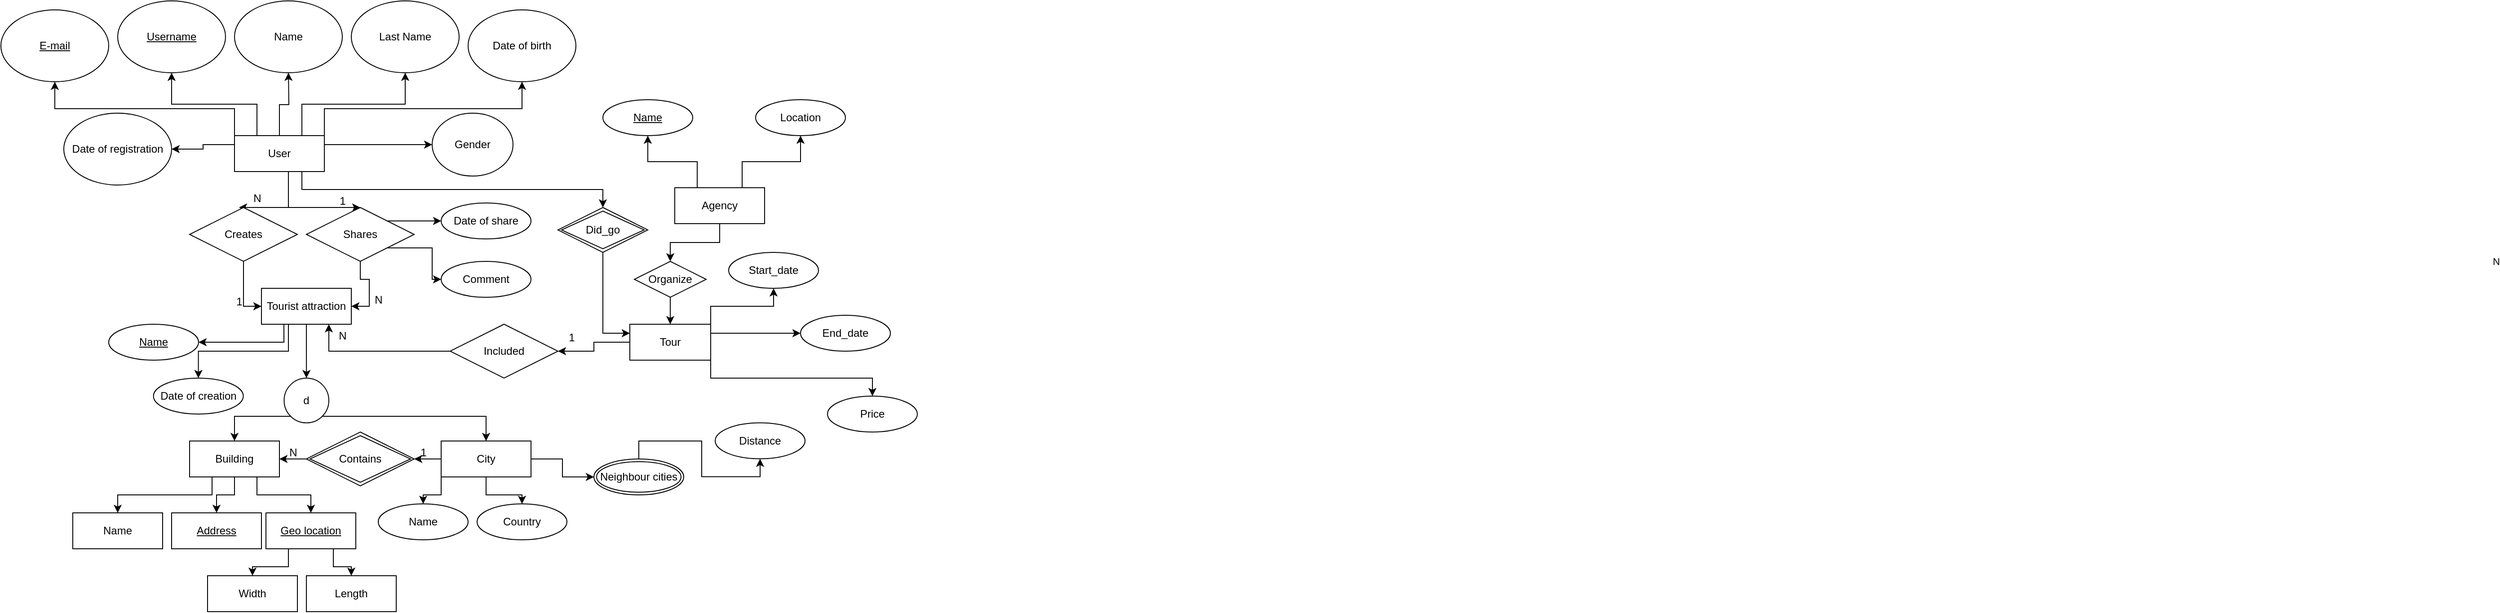 <mxfile version="24.8.0">
  <diagram name="Page-1" id="K_I1f7DZ0i3DloxSLsOf">
    <mxGraphModel dx="1140" dy="677" grid="1" gridSize="10" guides="1" tooltips="1" connect="1" arrows="0" fold="1" page="1" pageScale="1" pageWidth="850" pageHeight="1100" math="0" shadow="0">
      <root>
        <mxCell id="0" />
        <mxCell id="1" parent="0" />
        <mxCell id="lSKdgI26HwF8YOr5Jo2f-4" value="" style="edgeStyle=orthogonalEdgeStyle;rounded=0;orthogonalLoop=1;jettySize=auto;html=1;" edge="1" parent="1" source="lSKdgI26HwF8YOr5Jo2f-2">
          <mxGeometry relative="1" as="geometry">
            <mxPoint x="420" y="220" as="targetPoint" />
          </mxGeometry>
        </mxCell>
        <mxCell id="lSKdgI26HwF8YOr5Jo2f-6" style="edgeStyle=orthogonalEdgeStyle;rounded=0;orthogonalLoop=1;jettySize=auto;html=1;exitX=0.75;exitY=0;exitDx=0;exitDy=0;" edge="1" parent="1" source="lSKdgI26HwF8YOr5Jo2f-2" target="lSKdgI26HwF8YOr5Jo2f-7">
          <mxGeometry relative="1" as="geometry">
            <mxPoint x="520" y="210" as="targetPoint" />
          </mxGeometry>
        </mxCell>
        <mxCell id="lSKdgI26HwF8YOr5Jo2f-8" style="edgeStyle=orthogonalEdgeStyle;rounded=0;orthogonalLoop=1;jettySize=auto;html=1;exitX=0.25;exitY=0;exitDx=0;exitDy=0;" edge="1" parent="1" source="lSKdgI26HwF8YOr5Jo2f-2" target="lSKdgI26HwF8YOr5Jo2f-9">
          <mxGeometry relative="1" as="geometry">
            <mxPoint x="320" y="220" as="targetPoint" />
          </mxGeometry>
        </mxCell>
        <mxCell id="lSKdgI26HwF8YOr5Jo2f-10" style="edgeStyle=orthogonalEdgeStyle;rounded=0;orthogonalLoop=1;jettySize=auto;html=1;exitX=0;exitY=0;exitDx=0;exitDy=0;" edge="1" parent="1" source="lSKdgI26HwF8YOr5Jo2f-2" target="lSKdgI26HwF8YOr5Jo2f-11">
          <mxGeometry relative="1" as="geometry">
            <mxPoint x="170" y="240" as="targetPoint" />
          </mxGeometry>
        </mxCell>
        <mxCell id="lSKdgI26HwF8YOr5Jo2f-12" style="edgeStyle=orthogonalEdgeStyle;rounded=0;orthogonalLoop=1;jettySize=auto;html=1;exitX=1;exitY=0;exitDx=0;exitDy=0;" edge="1" parent="1" source="lSKdgI26HwF8YOr5Jo2f-2" target="lSKdgI26HwF8YOr5Jo2f-13">
          <mxGeometry relative="1" as="geometry">
            <mxPoint x="650" y="230" as="targetPoint" />
          </mxGeometry>
        </mxCell>
        <mxCell id="lSKdgI26HwF8YOr5Jo2f-15" style="edgeStyle=orthogonalEdgeStyle;rounded=0;orthogonalLoop=1;jettySize=auto;html=1;exitX=0;exitY=0.25;exitDx=0;exitDy=0;" edge="1" parent="1" source="lSKdgI26HwF8YOr5Jo2f-2" target="lSKdgI26HwF8YOr5Jo2f-16">
          <mxGeometry relative="1" as="geometry">
            <mxPoint x="270" y="305" as="targetPoint" />
          </mxGeometry>
        </mxCell>
        <mxCell id="lSKdgI26HwF8YOr5Jo2f-17" style="edgeStyle=orthogonalEdgeStyle;rounded=0;orthogonalLoop=1;jettySize=auto;html=1;exitX=1;exitY=0.25;exitDx=0;exitDy=0;" edge="1" parent="1" source="lSKdgI26HwF8YOr5Jo2f-2" target="lSKdgI26HwF8YOr5Jo2f-18">
          <mxGeometry relative="1" as="geometry">
            <mxPoint x="560" y="305" as="targetPoint" />
          </mxGeometry>
        </mxCell>
        <mxCell id="lSKdgI26HwF8YOr5Jo2f-19" value="N" style="edgeStyle=orthogonalEdgeStyle;rounded=0;orthogonalLoop=1;jettySize=auto;html=1;exitX=0.5;exitY=1;exitDx=0;exitDy=0;entryX=0.5;entryY=0;entryDx=0;entryDy=0;" edge="1" parent="1" source="lSKdgI26HwF8YOr5Jo2f-2">
          <mxGeometry x="0.972" y="-10" relative="1" as="geometry">
            <mxPoint x="365" y="370" as="targetPoint" />
            <Array as="points">
              <mxPoint x="420" y="370" />
            </Array>
            <mxPoint x="2510" y="70" as="offset" />
          </mxGeometry>
        </mxCell>
        <mxCell id="lSKdgI26HwF8YOr5Jo2f-26" style="edgeStyle=orthogonalEdgeStyle;rounded=0;orthogonalLoop=1;jettySize=auto;html=1;exitX=0.5;exitY=1;exitDx=0;exitDy=0;entryX=0.5;entryY=0;entryDx=0;entryDy=0;" edge="1" parent="1" source="lSKdgI26HwF8YOr5Jo2f-2" target="lSKdgI26HwF8YOr5Jo2f-27">
          <mxGeometry relative="1" as="geometry">
            <mxPoint x="480" y="370" as="targetPoint" />
            <Array as="points">
              <mxPoint x="420" y="370" />
            </Array>
          </mxGeometry>
        </mxCell>
        <mxCell id="lSKdgI26HwF8YOr5Jo2f-106" style="edgeStyle=orthogonalEdgeStyle;rounded=0;orthogonalLoop=1;jettySize=auto;html=1;exitX=0.75;exitY=1;exitDx=0;exitDy=0;" edge="1" parent="1" source="lSKdgI26HwF8YOr5Jo2f-2" target="lSKdgI26HwF8YOr5Jo2f-107">
          <mxGeometry relative="1" as="geometry">
            <mxPoint x="740" y="370" as="targetPoint" />
          </mxGeometry>
        </mxCell>
        <mxCell id="lSKdgI26HwF8YOr5Jo2f-2" value="User" style="rounded=0;whiteSpace=wrap;html=1;" vertex="1" parent="1">
          <mxGeometry x="360" y="290" width="100" height="40" as="geometry" />
        </mxCell>
        <mxCell id="lSKdgI26HwF8YOr5Jo2f-5" value="Name" style="ellipse;whiteSpace=wrap;html=1;" vertex="1" parent="1">
          <mxGeometry x="360" y="140" width="120" height="80" as="geometry" />
        </mxCell>
        <mxCell id="lSKdgI26HwF8YOr5Jo2f-7" value="Last Name" style="ellipse;whiteSpace=wrap;html=1;" vertex="1" parent="1">
          <mxGeometry x="490" y="140" width="120" height="80" as="geometry" />
        </mxCell>
        <mxCell id="lSKdgI26HwF8YOr5Jo2f-9" value="&lt;u&gt;Username&lt;/u&gt;" style="ellipse;whiteSpace=wrap;html=1;" vertex="1" parent="1">
          <mxGeometry x="230" y="140" width="120" height="80" as="geometry" />
        </mxCell>
        <mxCell id="lSKdgI26HwF8YOr5Jo2f-11" value="&lt;u&gt;E-mail&lt;/u&gt;" style="ellipse;whiteSpace=wrap;html=1;" vertex="1" parent="1">
          <mxGeometry x="100" y="150" width="120" height="80" as="geometry" />
        </mxCell>
        <mxCell id="lSKdgI26HwF8YOr5Jo2f-13" value="Date of birth" style="ellipse;whiteSpace=wrap;html=1;" vertex="1" parent="1">
          <mxGeometry x="620" y="150" width="120" height="80" as="geometry" />
        </mxCell>
        <mxCell id="lSKdgI26HwF8YOr5Jo2f-16" value="Date of registration" style="ellipse;whiteSpace=wrap;html=1;" vertex="1" parent="1">
          <mxGeometry x="170" y="265" width="120" height="80" as="geometry" />
        </mxCell>
        <mxCell id="lSKdgI26HwF8YOr5Jo2f-18" value="Gender" style="ellipse;whiteSpace=wrap;html=1;" vertex="1" parent="1">
          <mxGeometry x="580" y="265" width="90" height="70" as="geometry" />
        </mxCell>
        <mxCell id="lSKdgI26HwF8YOr5Jo2f-40" style="edgeStyle=orthogonalEdgeStyle;rounded=0;orthogonalLoop=1;jettySize=auto;html=1;exitX=0.25;exitY=1;exitDx=0;exitDy=0;" edge="1" parent="1" source="lSKdgI26HwF8YOr5Jo2f-22" target="lSKdgI26HwF8YOr5Jo2f-41">
          <mxGeometry relative="1" as="geometry">
            <mxPoint x="415" y="530" as="targetPoint" />
            <Array as="points">
              <mxPoint x="415" y="520" />
              <mxPoint x="360" y="520" />
            </Array>
          </mxGeometry>
        </mxCell>
        <mxCell id="lSKdgI26HwF8YOr5Jo2f-42" style="edgeStyle=orthogonalEdgeStyle;rounded=0;orthogonalLoop=1;jettySize=auto;html=1;exitX=0.75;exitY=1;exitDx=0;exitDy=0;entryX=0.5;entryY=0;entryDx=0;entryDy=0;" edge="1" parent="1" source="lSKdgI26HwF8YOr5Jo2f-22" target="lSKdgI26HwF8YOr5Jo2f-43">
          <mxGeometry relative="1" as="geometry">
            <mxPoint x="465.4" y="520" as="targetPoint" />
            <Array as="points">
              <mxPoint x="420" y="500" />
              <mxPoint x="420" y="530" />
              <mxPoint x="320" y="530" />
            </Array>
          </mxGeometry>
        </mxCell>
        <mxCell id="lSKdgI26HwF8YOr5Jo2f-44" style="edgeStyle=orthogonalEdgeStyle;rounded=0;orthogonalLoop=1;jettySize=auto;html=1;exitX=0.5;exitY=1;exitDx=0;exitDy=0;" edge="1" parent="1" source="lSKdgI26HwF8YOr5Jo2f-22" target="lSKdgI26HwF8YOr5Jo2f-45">
          <mxGeometry relative="1" as="geometry">
            <mxPoint x="439.8" y="600" as="targetPoint" />
          </mxGeometry>
        </mxCell>
        <mxCell id="lSKdgI26HwF8YOr5Jo2f-22" value="Tourist attraction" style="whiteSpace=wrap;html=1;align=center;" vertex="1" parent="1">
          <mxGeometry x="390.0" y="460" width="100" height="40" as="geometry" />
        </mxCell>
        <mxCell id="lSKdgI26HwF8YOr5Jo2f-23" value="N" style="text;html=1;align=center;verticalAlign=middle;resizable=0;points=[];autosize=1;strokeColor=none;fillColor=none;" vertex="1" parent="1">
          <mxGeometry x="369.8" y="345" width="30" height="30" as="geometry" />
        </mxCell>
        <mxCell id="lSKdgI26HwF8YOr5Jo2f-32" style="edgeStyle=orthogonalEdgeStyle;rounded=0;orthogonalLoop=1;jettySize=auto;html=1;exitX=0.5;exitY=1;exitDx=0;exitDy=0;entryX=1;entryY=0.5;entryDx=0;entryDy=0;" edge="1" parent="1" source="lSKdgI26HwF8YOr5Jo2f-27" target="lSKdgI26HwF8YOr5Jo2f-22">
          <mxGeometry relative="1" as="geometry" />
        </mxCell>
        <mxCell id="lSKdgI26HwF8YOr5Jo2f-36" style="edgeStyle=orthogonalEdgeStyle;rounded=0;orthogonalLoop=1;jettySize=auto;html=1;exitX=1;exitY=0;exitDx=0;exitDy=0;endArrow=classic;endFill=1;" edge="1" parent="1" source="lSKdgI26HwF8YOr5Jo2f-27" target="lSKdgI26HwF8YOr5Jo2f-37">
          <mxGeometry relative="1" as="geometry">
            <mxPoint x="610" y="385" as="targetPoint" />
          </mxGeometry>
        </mxCell>
        <mxCell id="lSKdgI26HwF8YOr5Jo2f-38" style="edgeStyle=orthogonalEdgeStyle;rounded=0;orthogonalLoop=1;jettySize=auto;html=1;exitX=1;exitY=1;exitDx=0;exitDy=0;" edge="1" parent="1" source="lSKdgI26HwF8YOr5Jo2f-27" target="lSKdgI26HwF8YOr5Jo2f-39">
          <mxGeometry relative="1" as="geometry">
            <mxPoint x="590" y="440" as="targetPoint" />
          </mxGeometry>
        </mxCell>
        <mxCell id="lSKdgI26HwF8YOr5Jo2f-27" value="Shares" style="shape=rhombus;perimeter=rhombusPerimeter;whiteSpace=wrap;html=1;align=center;" vertex="1" parent="1">
          <mxGeometry x="440" y="370" width="120" height="60" as="geometry" />
        </mxCell>
        <mxCell id="lSKdgI26HwF8YOr5Jo2f-31" style="edgeStyle=orthogonalEdgeStyle;rounded=0;orthogonalLoop=1;jettySize=auto;html=1;exitX=0.5;exitY=1;exitDx=0;exitDy=0;entryX=0;entryY=0.5;entryDx=0;entryDy=0;" edge="1" parent="1" source="lSKdgI26HwF8YOr5Jo2f-28" target="lSKdgI26HwF8YOr5Jo2f-22">
          <mxGeometry relative="1" as="geometry">
            <mxPoint x="370.2" y="440" as="targetPoint" />
            <Array as="points">
              <mxPoint x="370" y="480" />
            </Array>
          </mxGeometry>
        </mxCell>
        <mxCell id="lSKdgI26HwF8YOr5Jo2f-28" value="Creates" style="shape=rhombus;perimeter=rhombusPerimeter;whiteSpace=wrap;html=1;align=center;" vertex="1" parent="1">
          <mxGeometry x="310" y="370" width="120" height="60" as="geometry" />
        </mxCell>
        <mxCell id="lSKdgI26HwF8YOr5Jo2f-33" value="1" style="text;html=1;align=center;verticalAlign=middle;resizable=0;points=[];autosize=1;strokeColor=none;fillColor=none;" vertex="1" parent="1">
          <mxGeometry x="350" y="460" width="30" height="30" as="geometry" />
        </mxCell>
        <mxCell id="lSKdgI26HwF8YOr5Jo2f-34" value="1" style="text;html=1;align=center;verticalAlign=middle;resizable=0;points=[];autosize=1;strokeColor=none;fillColor=none;" vertex="1" parent="1">
          <mxGeometry x="465" y="348" width="30" height="30" as="geometry" />
        </mxCell>
        <mxCell id="lSKdgI26HwF8YOr5Jo2f-35" value="N" style="text;html=1;align=center;verticalAlign=middle;resizable=0;points=[];autosize=1;strokeColor=none;fillColor=none;" vertex="1" parent="1">
          <mxGeometry x="505" y="458" width="30" height="30" as="geometry" />
        </mxCell>
        <mxCell id="lSKdgI26HwF8YOr5Jo2f-37" value="Date of share" style="ellipse;whiteSpace=wrap;html=1;align=center;" vertex="1" parent="1">
          <mxGeometry x="590" y="365" width="100" height="40" as="geometry" />
        </mxCell>
        <mxCell id="lSKdgI26HwF8YOr5Jo2f-39" value="Comment" style="ellipse;whiteSpace=wrap;html=1;align=center;" vertex="1" parent="1">
          <mxGeometry x="590" y="430" width="100" height="40" as="geometry" />
        </mxCell>
        <mxCell id="lSKdgI26HwF8YOr5Jo2f-41" value="Name" style="ellipse;whiteSpace=wrap;html=1;align=center;fontStyle=4;" vertex="1" parent="1">
          <mxGeometry x="220" y="500" width="100" height="40" as="geometry" />
        </mxCell>
        <mxCell id="lSKdgI26HwF8YOr5Jo2f-43" value="Date of creation" style="ellipse;whiteSpace=wrap;html=1;align=center;" vertex="1" parent="1">
          <mxGeometry x="269.8" y="560" width="100" height="40" as="geometry" />
        </mxCell>
        <mxCell id="lSKdgI26HwF8YOr5Jo2f-46" style="edgeStyle=orthogonalEdgeStyle;rounded=0;orthogonalLoop=1;jettySize=auto;html=1;exitX=0;exitY=1;exitDx=0;exitDy=0;" edge="1" parent="1" source="lSKdgI26HwF8YOr5Jo2f-45" target="lSKdgI26HwF8YOr5Jo2f-47">
          <mxGeometry relative="1" as="geometry">
            <mxPoint x="360" y="650" as="targetPoint" />
          </mxGeometry>
        </mxCell>
        <mxCell id="lSKdgI26HwF8YOr5Jo2f-48" style="edgeStyle=orthogonalEdgeStyle;rounded=0;orthogonalLoop=1;jettySize=auto;html=1;exitX=1;exitY=1;exitDx=0;exitDy=0;" edge="1" parent="1" source="lSKdgI26HwF8YOr5Jo2f-45" target="lSKdgI26HwF8YOr5Jo2f-49">
          <mxGeometry relative="1" as="geometry">
            <mxPoint x="540" y="630" as="targetPoint" />
          </mxGeometry>
        </mxCell>
        <mxCell id="lSKdgI26HwF8YOr5Jo2f-45" value="d" style="ellipse;whiteSpace=wrap;html=1;aspect=fixed;" vertex="1" parent="1">
          <mxGeometry x="415.2" y="560" width="49.8" height="49.8" as="geometry" />
        </mxCell>
        <mxCell id="lSKdgI26HwF8YOr5Jo2f-50" style="edgeStyle=orthogonalEdgeStyle;rounded=0;orthogonalLoop=1;jettySize=auto;html=1;exitX=0.25;exitY=1;exitDx=0;exitDy=0;" edge="1" parent="1" source="lSKdgI26HwF8YOr5Jo2f-47" target="lSKdgI26HwF8YOr5Jo2f-51">
          <mxGeometry relative="1" as="geometry">
            <mxPoint x="230" y="710" as="targetPoint" />
          </mxGeometry>
        </mxCell>
        <mxCell id="lSKdgI26HwF8YOr5Jo2f-52" style="edgeStyle=orthogonalEdgeStyle;rounded=0;orthogonalLoop=1;jettySize=auto;html=1;exitX=0.5;exitY=1;exitDx=0;exitDy=0;" edge="1" parent="1" source="lSKdgI26HwF8YOr5Jo2f-47" target="lSKdgI26HwF8YOr5Jo2f-53">
          <mxGeometry relative="1" as="geometry">
            <mxPoint x="359.8" y="700" as="targetPoint" />
          </mxGeometry>
        </mxCell>
        <mxCell id="lSKdgI26HwF8YOr5Jo2f-54" style="edgeStyle=orthogonalEdgeStyle;rounded=0;orthogonalLoop=1;jettySize=auto;html=1;exitX=0.75;exitY=1;exitDx=0;exitDy=0;" edge="1" parent="1" source="lSKdgI26HwF8YOr5Jo2f-47" target="lSKdgI26HwF8YOr5Jo2f-55">
          <mxGeometry relative="1" as="geometry">
            <mxPoint x="440" y="730" as="targetPoint" />
          </mxGeometry>
        </mxCell>
        <mxCell id="lSKdgI26HwF8YOr5Jo2f-47" value="Building" style="whiteSpace=wrap;html=1;align=center;" vertex="1" parent="1">
          <mxGeometry x="310" y="630" width="100" height="40" as="geometry" />
        </mxCell>
        <mxCell id="lSKdgI26HwF8YOr5Jo2f-60" style="edgeStyle=orthogonalEdgeStyle;rounded=0;orthogonalLoop=1;jettySize=auto;html=1;exitX=0;exitY=0.5;exitDx=0;exitDy=0;" edge="1" parent="1" source="lSKdgI26HwF8YOr5Jo2f-49" target="lSKdgI26HwF8YOr5Jo2f-61">
          <mxGeometry relative="1" as="geometry">
            <mxPoint x="550" y="649.8" as="targetPoint" />
          </mxGeometry>
        </mxCell>
        <mxCell id="lSKdgI26HwF8YOr5Jo2f-63" style="edgeStyle=orthogonalEdgeStyle;rounded=0;orthogonalLoop=1;jettySize=auto;html=1;exitX=0;exitY=1;exitDx=0;exitDy=0;" edge="1" parent="1" source="lSKdgI26HwF8YOr5Jo2f-49" target="lSKdgI26HwF8YOr5Jo2f-64">
          <mxGeometry relative="1" as="geometry">
            <mxPoint x="570" y="720" as="targetPoint" />
          </mxGeometry>
        </mxCell>
        <mxCell id="lSKdgI26HwF8YOr5Jo2f-65" style="edgeStyle=orthogonalEdgeStyle;rounded=0;orthogonalLoop=1;jettySize=auto;html=1;exitX=0.5;exitY=1;exitDx=0;exitDy=0;" edge="1" parent="1" source="lSKdgI26HwF8YOr5Jo2f-49" target="lSKdgI26HwF8YOr5Jo2f-66">
          <mxGeometry relative="1" as="geometry">
            <mxPoint x="650" y="710" as="targetPoint" />
          </mxGeometry>
        </mxCell>
        <mxCell id="lSKdgI26HwF8YOr5Jo2f-67" style="edgeStyle=orthogonalEdgeStyle;rounded=0;orthogonalLoop=1;jettySize=auto;html=1;exitX=1;exitY=0.5;exitDx=0;exitDy=0;" edge="1" parent="1" source="lSKdgI26HwF8YOr5Jo2f-49" target="lSKdgI26HwF8YOr5Jo2f-68">
          <mxGeometry relative="1" as="geometry">
            <mxPoint x="760" y="649.8" as="targetPoint" />
          </mxGeometry>
        </mxCell>
        <mxCell id="lSKdgI26HwF8YOr5Jo2f-49" value="City" style="whiteSpace=wrap;html=1;align=center;" vertex="1" parent="1">
          <mxGeometry x="590" y="630" width="100" height="40" as="geometry" />
        </mxCell>
        <mxCell id="lSKdgI26HwF8YOr5Jo2f-51" value="Name" style="whiteSpace=wrap;html=1;align=center;" vertex="1" parent="1">
          <mxGeometry x="180" y="710" width="100" height="40" as="geometry" />
        </mxCell>
        <mxCell id="lSKdgI26HwF8YOr5Jo2f-53" value="&lt;u&gt;Address&lt;/u&gt;" style="whiteSpace=wrap;html=1;align=center;" vertex="1" parent="1">
          <mxGeometry x="290.0" y="710" width="100" height="40" as="geometry" />
        </mxCell>
        <mxCell id="lSKdgI26HwF8YOr5Jo2f-56" style="edgeStyle=orthogonalEdgeStyle;rounded=0;orthogonalLoop=1;jettySize=auto;html=1;exitX=0.25;exitY=1;exitDx=0;exitDy=0;" edge="1" parent="1" source="lSKdgI26HwF8YOr5Jo2f-55" target="lSKdgI26HwF8YOr5Jo2f-57">
          <mxGeometry relative="1" as="geometry">
            <mxPoint x="380" y="790" as="targetPoint" />
          </mxGeometry>
        </mxCell>
        <mxCell id="lSKdgI26HwF8YOr5Jo2f-58" style="edgeStyle=orthogonalEdgeStyle;rounded=0;orthogonalLoop=1;jettySize=auto;html=1;exitX=0.75;exitY=1;exitDx=0;exitDy=0;" edge="1" parent="1" source="lSKdgI26HwF8YOr5Jo2f-55" target="lSKdgI26HwF8YOr5Jo2f-59">
          <mxGeometry relative="1" as="geometry">
            <mxPoint x="490" y="790" as="targetPoint" />
          </mxGeometry>
        </mxCell>
        <mxCell id="lSKdgI26HwF8YOr5Jo2f-55" value="&lt;u&gt;Geo location&lt;/u&gt;" style="whiteSpace=wrap;html=1;align=center;" vertex="1" parent="1">
          <mxGeometry x="395" y="710" width="100" height="40" as="geometry" />
        </mxCell>
        <mxCell id="lSKdgI26HwF8YOr5Jo2f-57" value="Width" style="whiteSpace=wrap;html=1;align=center;" vertex="1" parent="1">
          <mxGeometry x="330" y="780" width="100" height="40" as="geometry" />
        </mxCell>
        <mxCell id="lSKdgI26HwF8YOr5Jo2f-59" value="Length" style="whiteSpace=wrap;html=1;align=center;" vertex="1" parent="1">
          <mxGeometry x="440" y="780" width="100" height="40" as="geometry" />
        </mxCell>
        <mxCell id="lSKdgI26HwF8YOr5Jo2f-62" style="edgeStyle=orthogonalEdgeStyle;rounded=0;orthogonalLoop=1;jettySize=auto;html=1;exitX=0;exitY=0.5;exitDx=0;exitDy=0;entryX=1;entryY=0.5;entryDx=0;entryDy=0;" edge="1" parent="1" source="lSKdgI26HwF8YOr5Jo2f-61" target="lSKdgI26HwF8YOr5Jo2f-47">
          <mxGeometry relative="1" as="geometry" />
        </mxCell>
        <mxCell id="lSKdgI26HwF8YOr5Jo2f-61" value="Contains" style="shape=rhombus;double=1;perimeter=rhombusPerimeter;whiteSpace=wrap;html=1;align=center;" vertex="1" parent="1">
          <mxGeometry x="440" y="620" width="120" height="60" as="geometry" />
        </mxCell>
        <mxCell id="lSKdgI26HwF8YOr5Jo2f-64" value="Name" style="ellipse;whiteSpace=wrap;html=1;align=center;" vertex="1" parent="1">
          <mxGeometry x="520" y="700" width="100" height="40" as="geometry" />
        </mxCell>
        <mxCell id="lSKdgI26HwF8YOr5Jo2f-66" value="Country" style="ellipse;whiteSpace=wrap;html=1;align=center;" vertex="1" parent="1">
          <mxGeometry x="630" y="700" width="100" height="40" as="geometry" />
        </mxCell>
        <mxCell id="lSKdgI26HwF8YOr5Jo2f-69" style="edgeStyle=orthogonalEdgeStyle;rounded=0;orthogonalLoop=1;jettySize=auto;html=1;exitX=0.5;exitY=0;exitDx=0;exitDy=0;" edge="1" parent="1" source="lSKdgI26HwF8YOr5Jo2f-68" target="lSKdgI26HwF8YOr5Jo2f-70">
          <mxGeometry relative="1" as="geometry">
            <mxPoint x="790" y="590" as="targetPoint" />
          </mxGeometry>
        </mxCell>
        <mxCell id="lSKdgI26HwF8YOr5Jo2f-68" value="Neighbour cities" style="ellipse;shape=doubleEllipse;margin=3;whiteSpace=wrap;html=1;align=center;" vertex="1" parent="1">
          <mxGeometry x="760" y="650" width="100" height="40" as="geometry" />
        </mxCell>
        <mxCell id="lSKdgI26HwF8YOr5Jo2f-70" value="Distance" style="ellipse;whiteSpace=wrap;html=1;align=center;" vertex="1" parent="1">
          <mxGeometry x="895" y="609.8" width="100" height="40" as="geometry" />
        </mxCell>
        <mxCell id="lSKdgI26HwF8YOr5Jo2f-71" value="1" style="text;html=1;align=center;verticalAlign=middle;resizable=0;points=[];autosize=1;strokeColor=none;fillColor=none;" vertex="1" parent="1">
          <mxGeometry x="555" y="628" width="30" height="30" as="geometry" />
        </mxCell>
        <mxCell id="lSKdgI26HwF8YOr5Jo2f-72" value="N" style="text;html=1;align=center;verticalAlign=middle;resizable=0;points=[];autosize=1;strokeColor=none;fillColor=none;" vertex="1" parent="1">
          <mxGeometry x="410" y="628" width="30" height="30" as="geometry" />
        </mxCell>
        <mxCell id="lSKdgI26HwF8YOr5Jo2f-86" style="edgeStyle=orthogonalEdgeStyle;rounded=0;orthogonalLoop=1;jettySize=auto;html=1;exitX=0.25;exitY=0;exitDx=0;exitDy=0;" edge="1" parent="1" source="lSKdgI26HwF8YOr5Jo2f-76" target="lSKdgI26HwF8YOr5Jo2f-87">
          <mxGeometry relative="1" as="geometry">
            <mxPoint x="750" y="400" as="targetPoint" />
          </mxGeometry>
        </mxCell>
        <mxCell id="lSKdgI26HwF8YOr5Jo2f-88" style="edgeStyle=orthogonalEdgeStyle;rounded=0;orthogonalLoop=1;jettySize=auto;html=1;exitX=0.75;exitY=0;exitDx=0;exitDy=0;" edge="1" parent="1" source="lSKdgI26HwF8YOr5Jo2f-76" target="lSKdgI26HwF8YOr5Jo2f-89">
          <mxGeometry relative="1" as="geometry">
            <mxPoint x="870" y="400" as="targetPoint" />
          </mxGeometry>
        </mxCell>
        <mxCell id="lSKdgI26HwF8YOr5Jo2f-90" style="edgeStyle=orthogonalEdgeStyle;rounded=0;orthogonalLoop=1;jettySize=auto;html=1;exitX=0.5;exitY=1;exitDx=0;exitDy=0;" edge="1" parent="1" source="lSKdgI26HwF8YOr5Jo2f-76" target="lSKdgI26HwF8YOr5Jo2f-91">
          <mxGeometry relative="1" as="geometry">
            <mxPoint x="840" y="450" as="targetPoint" />
          </mxGeometry>
        </mxCell>
        <mxCell id="lSKdgI26HwF8YOr5Jo2f-76" value="Agency" style="whiteSpace=wrap;html=1;align=center;" vertex="1" parent="1">
          <mxGeometry x="850" y="348" width="100" height="40" as="geometry" />
        </mxCell>
        <mxCell id="lSKdgI26HwF8YOr5Jo2f-87" value="&lt;u&gt;Name&lt;/u&gt;" style="ellipse;whiteSpace=wrap;html=1;align=center;" vertex="1" parent="1">
          <mxGeometry x="770" y="250" width="100" height="40" as="geometry" />
        </mxCell>
        <mxCell id="lSKdgI26HwF8YOr5Jo2f-89" value="Location" style="ellipse;whiteSpace=wrap;html=1;align=center;" vertex="1" parent="1">
          <mxGeometry x="940" y="250" width="100" height="40" as="geometry" />
        </mxCell>
        <mxCell id="lSKdgI26HwF8YOr5Jo2f-92" style="edgeStyle=orthogonalEdgeStyle;rounded=0;orthogonalLoop=1;jettySize=auto;html=1;exitX=0.5;exitY=1;exitDx=0;exitDy=0;" edge="1" parent="1" source="lSKdgI26HwF8YOr5Jo2f-91" target="lSKdgI26HwF8YOr5Jo2f-93">
          <mxGeometry relative="1" as="geometry">
            <mxPoint x="840" y="510" as="targetPoint" />
          </mxGeometry>
        </mxCell>
        <mxCell id="lSKdgI26HwF8YOr5Jo2f-91" value="Organize" style="shape=rhombus;perimeter=rhombusPerimeter;whiteSpace=wrap;html=1;align=center;" vertex="1" parent="1">
          <mxGeometry x="805" y="430" width="80" height="40" as="geometry" />
        </mxCell>
        <mxCell id="lSKdgI26HwF8YOr5Jo2f-94" style="edgeStyle=orthogonalEdgeStyle;rounded=0;orthogonalLoop=1;jettySize=auto;html=1;exitX=0;exitY=0.5;exitDx=0;exitDy=0;" edge="1" parent="1" source="lSKdgI26HwF8YOr5Jo2f-93" target="lSKdgI26HwF8YOr5Jo2f-95">
          <mxGeometry relative="1" as="geometry">
            <mxPoint x="670" y="519.667" as="targetPoint" />
          </mxGeometry>
        </mxCell>
        <mxCell id="lSKdgI26HwF8YOr5Jo2f-99" style="edgeStyle=orthogonalEdgeStyle;rounded=0;orthogonalLoop=1;jettySize=auto;html=1;exitX=1;exitY=0;exitDx=0;exitDy=0;" edge="1" parent="1" source="lSKdgI26HwF8YOr5Jo2f-93" target="lSKdgI26HwF8YOr5Jo2f-100">
          <mxGeometry relative="1" as="geometry">
            <mxPoint x="960" y="460" as="targetPoint" />
          </mxGeometry>
        </mxCell>
        <mxCell id="lSKdgI26HwF8YOr5Jo2f-101" style="edgeStyle=orthogonalEdgeStyle;rounded=0;orthogonalLoop=1;jettySize=auto;html=1;exitX=1;exitY=0.25;exitDx=0;exitDy=0;" edge="1" parent="1" source="lSKdgI26HwF8YOr5Jo2f-93" target="lSKdgI26HwF8YOr5Jo2f-102">
          <mxGeometry relative="1" as="geometry">
            <mxPoint x="940" y="509.667" as="targetPoint" />
          </mxGeometry>
        </mxCell>
        <mxCell id="lSKdgI26HwF8YOr5Jo2f-103" style="edgeStyle=orthogonalEdgeStyle;rounded=0;orthogonalLoop=1;jettySize=auto;html=1;exitX=1;exitY=1;exitDx=0;exitDy=0;" edge="1" parent="1" source="lSKdgI26HwF8YOr5Jo2f-93" target="lSKdgI26HwF8YOr5Jo2f-105">
          <mxGeometry relative="1" as="geometry">
            <mxPoint x="1030" y="580" as="targetPoint" />
          </mxGeometry>
        </mxCell>
        <mxCell id="lSKdgI26HwF8YOr5Jo2f-93" value="Tour" style="whiteSpace=wrap;html=1;align=center;" vertex="1" parent="1">
          <mxGeometry x="800" y="500" width="90" height="40" as="geometry" />
        </mxCell>
        <mxCell id="lSKdgI26HwF8YOr5Jo2f-96" style="edgeStyle=orthogonalEdgeStyle;rounded=0;orthogonalLoop=1;jettySize=auto;html=1;exitX=0;exitY=0.5;exitDx=0;exitDy=0;entryX=0.75;entryY=1;entryDx=0;entryDy=0;" edge="1" parent="1" source="lSKdgI26HwF8YOr5Jo2f-95" target="lSKdgI26HwF8YOr5Jo2f-22">
          <mxGeometry relative="1" as="geometry" />
        </mxCell>
        <mxCell id="lSKdgI26HwF8YOr5Jo2f-95" value="Included" style="shape=rhombus;perimeter=rhombusPerimeter;whiteSpace=wrap;html=1;align=center;" vertex="1" parent="1">
          <mxGeometry x="600" y="499.997" width="120" height="60" as="geometry" />
        </mxCell>
        <mxCell id="lSKdgI26HwF8YOr5Jo2f-97" value="1" style="text;html=1;align=center;verticalAlign=middle;resizable=0;points=[];autosize=1;strokeColor=none;fillColor=none;" vertex="1" parent="1">
          <mxGeometry x="720" y="500" width="30" height="30" as="geometry" />
        </mxCell>
        <mxCell id="lSKdgI26HwF8YOr5Jo2f-98" value="N" style="text;html=1;align=center;verticalAlign=middle;resizable=0;points=[];autosize=1;strokeColor=none;fillColor=none;" vertex="1" parent="1">
          <mxGeometry x="465" y="498" width="30" height="30" as="geometry" />
        </mxCell>
        <mxCell id="lSKdgI26HwF8YOr5Jo2f-100" value="Start_date" style="ellipse;whiteSpace=wrap;html=1;align=center;" vertex="1" parent="1">
          <mxGeometry x="910" y="420" width="100" height="40" as="geometry" />
        </mxCell>
        <mxCell id="lSKdgI26HwF8YOr5Jo2f-102" value="End_date" style="ellipse;whiteSpace=wrap;html=1;align=center;" vertex="1" parent="1">
          <mxGeometry x="990" y="489.997" width="100" height="40" as="geometry" />
        </mxCell>
        <mxCell id="lSKdgI26HwF8YOr5Jo2f-105" value="Price" style="ellipse;whiteSpace=wrap;html=1;align=center;" vertex="1" parent="1">
          <mxGeometry x="1020" y="580" width="100" height="40" as="geometry" />
        </mxCell>
        <mxCell id="lSKdgI26HwF8YOr5Jo2f-108" style="edgeStyle=orthogonalEdgeStyle;rounded=0;orthogonalLoop=1;jettySize=auto;html=1;exitX=0.5;exitY=1;exitDx=0;exitDy=0;entryX=0;entryY=0.25;entryDx=0;entryDy=0;" edge="1" parent="1" source="lSKdgI26HwF8YOr5Jo2f-107" target="lSKdgI26HwF8YOr5Jo2f-93">
          <mxGeometry relative="1" as="geometry" />
        </mxCell>
        <mxCell id="lSKdgI26HwF8YOr5Jo2f-107" value="Did_go" style="shape=rhombus;double=1;perimeter=rhombusPerimeter;whiteSpace=wrap;html=1;align=center;" vertex="1" parent="1">
          <mxGeometry x="720" y="370" width="100" height="50" as="geometry" />
        </mxCell>
      </root>
    </mxGraphModel>
  </diagram>
</mxfile>
